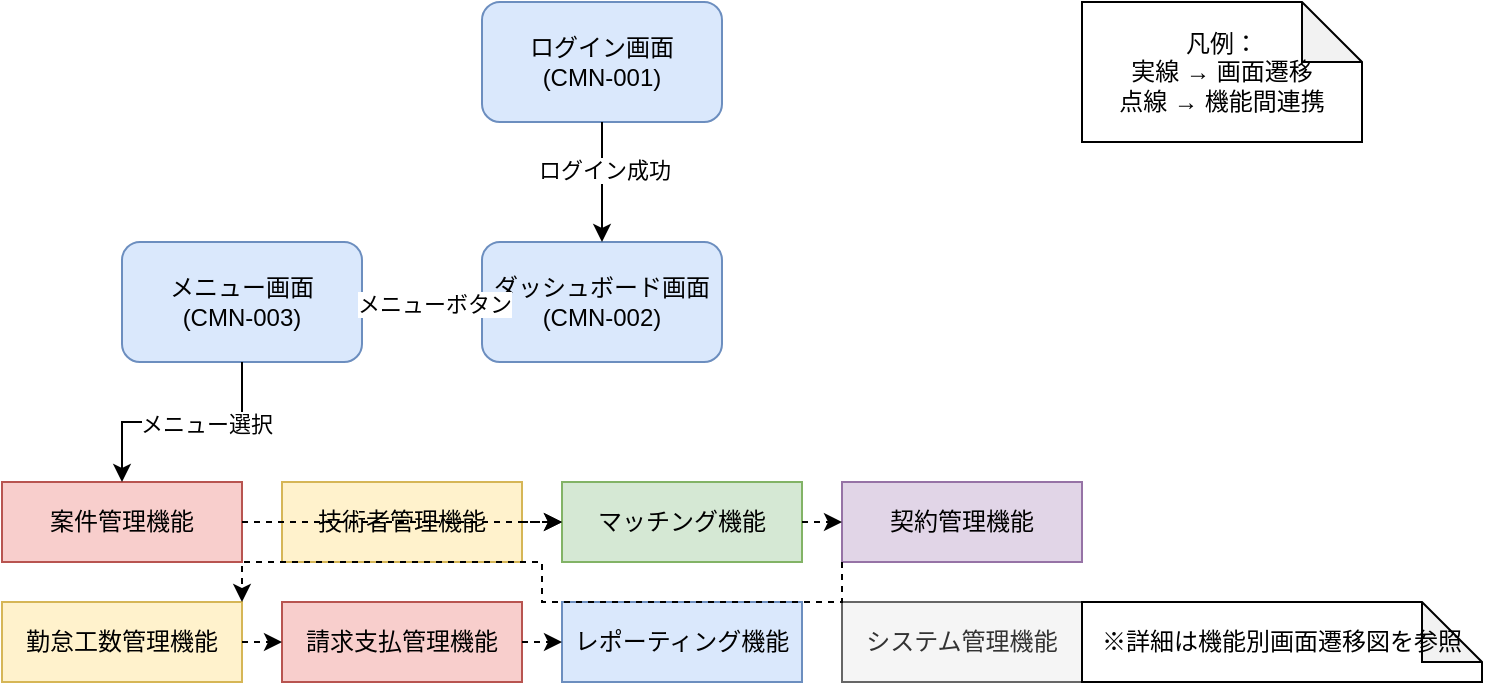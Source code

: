 <mxfile version="22.0.0" type="device">
  <diagram id="overall-flow" name="全体画面遷移図">
    <mxGraphModel dx="1422" dy="798" grid="1" gridSize="10" guides="1" tooltips="1" connect="1" arrows="1" fold="1" page="1" pageScale="1" pageWidth="1169" pageHeight="827" math="0" shadow="0">
      <root>
        <mxCell id="0" />
        <mxCell id="1" parent="0" />
        
        <!-- 共通機能 -->
        <mxCell id="C001" value="ログイン画面&#xa;(CMN-001)" style="rounded=1;whiteSpace=wrap;html=1;fillColor=#dae8fc;strokeColor=#6c8ebf;" vertex="1" parent="1">
          <mxGeometry x="400" y="40" width="120" height="60" as="geometry" />
        </mxCell>
        <mxCell id="C002" value="ダッシュボード画面&#xa;(CMN-002)" style="rounded=1;whiteSpace=wrap;html=1;fillColor=#dae8fc;strokeColor=#6c8ebf;" vertex="1" parent="1">
          <mxGeometry x="400" y="160" width="120" height="60" as="geometry" />
        </mxCell>
        <mxCell id="C003" value="メニュー画面&#xa;(CMN-003)" style="rounded=1;whiteSpace=wrap;html=1;fillColor=#dae8fc;strokeColor=#6c8ebf;" vertex="1" parent="1">
          <mxGeometry x="220" y="160" width="120" height="60" as="geometry" />
        </mxCell>
        
        <!-- 共通→ダッシュボード -->
        <mxCell id="C001-C002" style="edgeStyle=orthogonalEdgeStyle;rounded=0;orthogonalLoop=1;jettySize=auto;html=1;exitX=0.5;exitY=1;exitDx=0;exitDy=0;entryX=0.5;entryY=0;entryDx=0;entryDy=0;" edge="1" parent="1" source="C001" target="C002">
          <mxGeometry relative="1" as="geometry" />
        </mxCell>
        <mxCell id="C001-C002-label" value="ログイン成功" style="edgeLabel;html=1;align=center;verticalAlign=middle;resizable=0;points=[];" vertex="1" connectable="0" parent="C001-C002">
          <mxGeometry x="-0.2" y="1" relative="1" as="geometry">
            <mxPoint as="offset" />
          </mxGeometry>
        </mxCell>
        
        <!-- ダッシュボード→メニュー -->
        <mxCell id="C002-C003" style="edgeStyle=orthogonalEdgeStyle;rounded=0;orthogonalLoop=1;jettySize=auto;html=1;exitX=0;exitY=0.5;exitDx=0;exitDy=0;entryX=1;entryY=0.5;entryDx=0;entryDy=0;" edge="1" parent="1" source="C002" target="C003">
          <mxGeometry relative="1" as="geometry" />
        </mxCell>
        <mxCell id="C002-C003-label" value="メニューボタン" style="edgeLabel;html=1;align=center;verticalAlign=middle;resizable=0;points=[];" vertex="1" connectable="0" parent="C002-C003">
          <mxGeometry x="-0.2" y="1" relative="1" as="geometry">
            <mxPoint as="offset" />
          </mxGeometry>
        </mxCell>
        
        <!-- 機能グループ -->
        <mxCell id="G-PRJ" value="案件管理機能" style="rounded=0;whiteSpace=wrap;html=1;fillColor=#f8cecc;strokeColor=#b85450;" vertex="1" parent="1">
          <mxGeometry x="160" y="280" width="120" height="40" as="geometry" />
        </mxCell>
        <mxCell id="G-ENG" value="技術者管理機能" style="rounded=0;whiteSpace=wrap;html=1;fillColor=#fff2cc;strokeColor=#d6b656;" vertex="1" parent="1">
          <mxGeometry x="300" y="280" width="120" height="40" as="geometry" />
        </mxCell>
        <mxCell id="G-MTH" value="マッチング機能" style="rounded=0;whiteSpace=wrap;html=1;fillColor=#d5e8d4;strokeColor=#82b366;" vertex="1" parent="1">
          <mxGeometry x="440" y="280" width="120" height="40" as="geometry" />
        </mxCell>
        <mxCell id="G-CNT" value="契約管理機能" style="rounded=0;whiteSpace=wrap;html=1;fillColor=#e1d5e7;strokeColor=#9673a6;" vertex="1" parent="1">
          <mxGeometry x="580" y="280" width="120" height="40" as="geometry" />
        </mxCell>
        <mxCell id="G-TMS" value="勤怠工数管理機能" style="rounded=0;whiteSpace=wrap;html=1;fillColor=#fff2cc;strokeColor=#d6b656;" vertex="1" parent="1">
          <mxGeometry x="160" y="340" width="120" height="40" as="geometry" />
        </mxCell>
        <mxCell id="G-BIL" value="請求支払管理機能" style="rounded=0;whiteSpace=wrap;html=1;fillColor=#f8cecc;strokeColor=#b85450;" vertex="1" parent="1">
          <mxGeometry x="300" y="340" width="120" height="40" as="geometry" />
        </mxCell>
        <mxCell id="G-RPT" value="レポーティング機能" style="rounded=0;whiteSpace=wrap;html=1;fillColor=#dae8fc;strokeColor=#6c8ebf;" vertex="1" parent="1">
          <mxGeometry x="440" y="340" width="120" height="40" as="geometry" />
        </mxCell>
        <mxCell id="G-ADM" value="システム管理機能" style="rounded=0;whiteSpace=wrap;html=1;fillColor=#f5f5f5;strokeColor=#666666;fontColor=#333333;" vertex="1" parent="1">
          <mxGeometry x="580" y="340" width="120" height="40" as="geometry" />
        </mxCell>
        
        <!-- メニューから各機能へ -->
        <mxCell id="C003-G" style="edgeStyle=orthogonalEdgeStyle;rounded=0;orthogonalLoop=1;jettySize=auto;html=1;exitX=0.5;exitY=1;exitDx=0;exitDy=0;entryX=0.5;entryY=0;entryDx=0;entryDy=0;" edge="1" parent="1" source="C003" target="G-PRJ">
          <mxGeometry relative="1" as="geometry">
            <Array as="points">
              <mxPoint x="280" y="250" />
              <mxPoint x="220" y="250" />
            </Array>
          </mxGeometry>
        </mxCell>
        <mxCell id="C003-G-label" value="メニュー選択" style="edgeLabel;html=1;align=center;verticalAlign=middle;resizable=0;points=[];" vertex="1" connectable="0" parent="C003-G">
          <mxGeometry x="-0.2" y="1" relative="1" as="geometry">
            <mxPoint as="offset" />
          </mxGeometry>
        </mxCell>
        
        <!-- 機能間の関連 -->
        <mxCell id="G-PRJ-G-MTH" style="edgeStyle=orthogonalEdgeStyle;rounded=0;orthogonalLoop=1;jettySize=auto;html=1;exitX=1;exitY=0.5;exitDx=0;exitDy=0;entryX=0;entryY=0.5;entryDx=0;entryDy=0;dashed=1;" edge="1" parent="1" source="G-PRJ" target="G-MTH">
          <mxGeometry relative="1" as="geometry">
            <Array as="points">
              <mxPoint x="370" y="300" />
              <mxPoint x="370" y="300" />
            </Array>
          </mxGeometry>
        </mxCell>
        <mxCell id="G-ENG-G-MTH" style="edgeStyle=orthogonalEdgeStyle;rounded=0;orthogonalLoop=1;jettySize=auto;html=1;exitX=1;exitY=0.5;exitDx=0;exitDy=0;entryX=0;entryY=0.5;entryDx=0;entryDy=0;dashed=1;" edge="1" parent="1" source="G-ENG" target="G-MTH">
          <mxGeometry relative="1" as="geometry" />
        </mxCell>
        <mxCell id="G-MTH-G-CNT" style="edgeStyle=orthogonalEdgeStyle;rounded=0;orthogonalLoop=1;jettySize=auto;html=1;exitX=1;exitY=0.5;exitDx=0;exitDy=0;entryX=0;entryY=0.5;entryDx=0;entryDy=0;dashed=1;" edge="1" parent="1" source="G-MTH" target="G-CNT">
          <mxGeometry relative="1" as="geometry" />
        </mxCell>
        <mxCell id="G-CNT-G-TMS" style="edgeStyle=orthogonalEdgeStyle;rounded=0;orthogonalLoop=1;jettySize=auto;html=1;exitX=0;exitY=1;exitDx=0;exitDy=0;entryX=1;entryY=0;entryDx=0;entryDy=0;dashed=1;" edge="1" parent="1" source="G-CNT" target="G-TMS">
          <mxGeometry relative="1" as="geometry" />
        </mxCell>
        <mxCell id="G-TMS-G-BIL" style="edgeStyle=orthogonalEdgeStyle;rounded=0;orthogonalLoop=1;jettySize=auto;html=1;exitX=1;exitY=0.5;exitDx=0;exitDy=0;entryX=0;entryY=0.5;entryDx=0;entryDy=0;dashed=1;" edge="1" parent="1" source="G-TMS" target="G-BIL">
          <mxGeometry relative="1" as="geometry" />
        </mxCell>
        <mxCell id="G-BIL-G-RPT" style="edgeStyle=orthogonalEdgeStyle;rounded=0;orthogonalLoop=1;jettySize=auto;html=1;exitX=1;exitY=0.5;exitDx=0;exitDy=0;entryX=0;entryY=0.5;entryDx=0;entryDy=0;dashed=1;" edge="1" parent="1" source="G-BIL" target="G-RPT">
          <mxGeometry relative="1" as="geometry" />
        </mxCell>
        
        <!-- 説明 -->
        <mxCell id="legend" value="凡例：&#xa;実線 → 画面遷移&#xa;点線 → 機能間連携" style="shape=note;whiteSpace=wrap;html=1;backgroundOutline=1;darkOpacity=0.05;" vertex="1" parent="1">
          <mxGeometry x="700" y="40" width="140" height="70" as="geometry" />
        </mxCell>
        <mxCell id="note" value="※詳細は機能別画面遷移図を参照" style="shape=note;whiteSpace=wrap;html=1;backgroundOutline=1;darkOpacity=0.05;" vertex="1" parent="1">
          <mxGeometry x="700" y="340" width="200" height="40" as="geometry" />
        </mxCell>
      </root>
    </mxGraphModel>
  </diagram>
</mxfile>